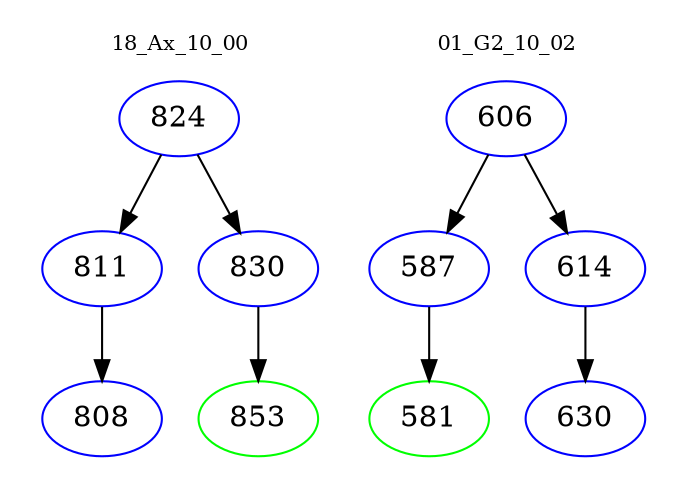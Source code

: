 digraph{
subgraph cluster_0 {
color = white
label = "18_Ax_10_00";
fontsize=10;
T0_824 [label="824", color="blue"]
T0_824 -> T0_811 [color="black"]
T0_811 [label="811", color="blue"]
T0_811 -> T0_808 [color="black"]
T0_808 [label="808", color="blue"]
T0_824 -> T0_830 [color="black"]
T0_830 [label="830", color="blue"]
T0_830 -> T0_853 [color="black"]
T0_853 [label="853", color="green"]
}
subgraph cluster_1 {
color = white
label = "01_G2_10_02";
fontsize=10;
T1_606 [label="606", color="blue"]
T1_606 -> T1_587 [color="black"]
T1_587 [label="587", color="blue"]
T1_587 -> T1_581 [color="black"]
T1_581 [label="581", color="green"]
T1_606 -> T1_614 [color="black"]
T1_614 [label="614", color="blue"]
T1_614 -> T1_630 [color="black"]
T1_630 [label="630", color="blue"]
}
}
